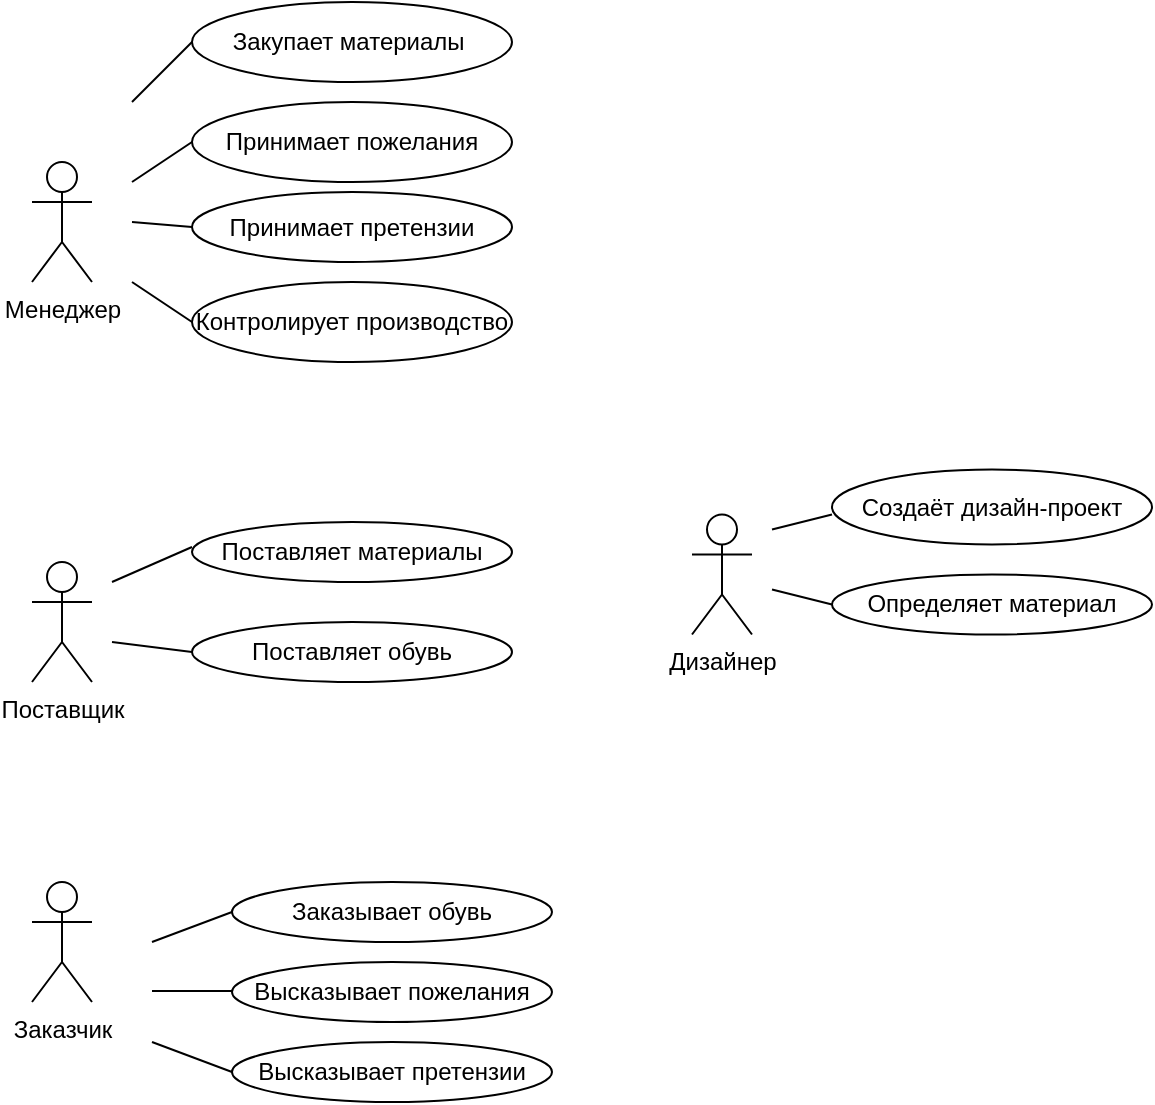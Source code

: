 <mxfile version="15.3.0" type="device"><diagram id="rbPn6aWtASJ3D76DI43U" name="Page-1"><mxGraphModel dx="2062" dy="794" grid="1" gridSize="10" guides="1" tooltips="1" connect="1" arrows="1" fold="1" page="1" pageScale="1" pageWidth="827" pageHeight="1169" background="none" math="0" shadow="0"><root><mxCell id="0"/><mxCell id="1" parent="0"/><mxCell id="SoOGTyhPSGBBE9BSFK4O-1" value="Менеджер" style="shape=umlActor;verticalLabelPosition=bottom;verticalAlign=top;html=1;outlineConnect=0;" parent="1" vertex="1"><mxGeometry x="100" y="130" width="30" height="60" as="geometry"/></mxCell><mxCell id="SoOGTyhPSGBBE9BSFK4O-2" value="Дизайнер" style="shape=umlActor;verticalLabelPosition=bottom;verticalAlign=top;html=1;outlineConnect=0;" parent="1" vertex="1"><mxGeometry x="430" y="306.25" width="30" height="60" as="geometry"/></mxCell><mxCell id="SoOGTyhPSGBBE9BSFK4O-3" value="Поставщик" style="shape=umlActor;verticalLabelPosition=bottom;verticalAlign=top;html=1;outlineConnect=0;" parent="1" vertex="1"><mxGeometry x="100" y="330" width="30" height="60" as="geometry"/></mxCell><mxCell id="SoOGTyhPSGBBE9BSFK4O-5" value="Заказчик" style="shape=umlActor;verticalLabelPosition=bottom;verticalAlign=top;html=1;outlineConnect=0;" parent="1" vertex="1"><mxGeometry x="100" y="490" width="30" height="60" as="geometry"/></mxCell><mxCell id="SoOGTyhPSGBBE9BSFK4O-8" value="Закупает материалы&amp;nbsp;" style="ellipse;whiteSpace=wrap;html=1;" parent="1" vertex="1"><mxGeometry x="180" y="50" width="160" height="40" as="geometry"/></mxCell><mxCell id="SoOGTyhPSGBBE9BSFK4O-9" value="Принимает пожелания" style="ellipse;whiteSpace=wrap;html=1;" parent="1" vertex="1"><mxGeometry x="180" y="100" width="160" height="40" as="geometry"/></mxCell><mxCell id="SoOGTyhPSGBBE9BSFK4O-10" value="Принимает претензии" style="ellipse;whiteSpace=wrap;html=1;" parent="1" vertex="1"><mxGeometry x="180" y="145" width="160" height="35" as="geometry"/></mxCell><mxCell id="SoOGTyhPSGBBE9BSFK4O-11" value="Контролирует производство" style="ellipse;whiteSpace=wrap;html=1;" parent="1" vertex="1"><mxGeometry x="180" y="190" width="160" height="40" as="geometry"/></mxCell><mxCell id="SoOGTyhPSGBBE9BSFK4O-14" value="Поставляет обувь" style="ellipse;whiteSpace=wrap;html=1;" parent="1" vertex="1"><mxGeometry x="180" y="360" width="160" height="30" as="geometry"/></mxCell><mxCell id="SoOGTyhPSGBBE9BSFK4O-15" value="Поставляет материалы" style="ellipse;whiteSpace=wrap;html=1;" parent="1" vertex="1"><mxGeometry x="180" y="310" width="160" height="30" as="geometry"/></mxCell><mxCell id="SoOGTyhPSGBBE9BSFK4O-16" value="Высказывает пожелания" style="ellipse;whiteSpace=wrap;html=1;" parent="1" vertex="1"><mxGeometry x="200" y="530" width="160" height="30" as="geometry"/></mxCell><mxCell id="SoOGTyhPSGBBE9BSFK4O-17" value="Заказывает обувь" style="ellipse;whiteSpace=wrap;html=1;" parent="1" vertex="1"><mxGeometry x="200" y="490" width="160" height="30" as="geometry"/></mxCell><mxCell id="SoOGTyhPSGBBE9BSFK4O-18" value="Высказывает претензии" style="ellipse;whiteSpace=wrap;html=1;" parent="1" vertex="1"><mxGeometry x="200" y="570" width="160" height="30" as="geometry"/></mxCell><mxCell id="SoOGTyhPSGBBE9BSFK4O-19" value="Определяет материал" style="ellipse;whiteSpace=wrap;html=1;" parent="1" vertex="1"><mxGeometry x="500" y="336.25" width="160" height="30" as="geometry"/></mxCell><mxCell id="SoOGTyhPSGBBE9BSFK4O-20" value="Создаёт дизайн-проект" style="ellipse;whiteSpace=wrap;html=1;" parent="1" vertex="1"><mxGeometry x="500" y="283.75" width="160" height="37.5" as="geometry"/></mxCell><mxCell id="SoOGTyhPSGBBE9BSFK4O-24" value="" style="endArrow=none;html=1;entryX=0;entryY=0.5;entryDx=0;entryDy=0;" parent="1" target="SoOGTyhPSGBBE9BSFK4O-11" edge="1"><mxGeometry width="50" height="50" relative="1" as="geometry"><mxPoint x="150" y="190" as="sourcePoint"/><mxPoint x="180" y="200" as="targetPoint"/></mxGeometry></mxCell><mxCell id="SoOGTyhPSGBBE9BSFK4O-25" value="" style="endArrow=none;html=1;" parent="1" edge="1"><mxGeometry width="50" height="50" relative="1" as="geometry"><mxPoint x="150" y="140" as="sourcePoint"/><mxPoint x="180" y="120" as="targetPoint"/></mxGeometry></mxCell><mxCell id="SoOGTyhPSGBBE9BSFK4O-26" value="" style="endArrow=none;html=1;entryX=0;entryY=0.5;entryDx=0;entryDy=0;" parent="1" target="SoOGTyhPSGBBE9BSFK4O-10" edge="1"><mxGeometry width="50" height="50" relative="1" as="geometry"><mxPoint x="150" y="160" as="sourcePoint"/><mxPoint x="180" y="155" as="targetPoint"/></mxGeometry></mxCell><mxCell id="SoOGTyhPSGBBE9BSFK4O-28" value="" style="endArrow=none;html=1;entryX=0;entryY=0.5;entryDx=0;entryDy=0;" parent="1" target="SoOGTyhPSGBBE9BSFK4O-8" edge="1"><mxGeometry width="50" height="50" relative="1" as="geometry"><mxPoint x="150" y="100" as="sourcePoint"/><mxPoint x="180" y="62.5" as="targetPoint"/></mxGeometry></mxCell><mxCell id="SoOGTyhPSGBBE9BSFK4O-29" value="" style="endArrow=none;html=1;" parent="1" edge="1"><mxGeometry width="50" height="50" relative="1" as="geometry"><mxPoint x="140" y="340" as="sourcePoint"/><mxPoint x="180" y="322.5" as="targetPoint"/></mxGeometry></mxCell><mxCell id="SoOGTyhPSGBBE9BSFK4O-30" value="" style="endArrow=none;html=1;entryX=0;entryY=0.5;entryDx=0;entryDy=0;" parent="1" target="SoOGTyhPSGBBE9BSFK4O-14" edge="1"><mxGeometry width="50" height="50" relative="1" as="geometry"><mxPoint x="140" y="370" as="sourcePoint"/><mxPoint x="180" y="370" as="targetPoint"/></mxGeometry></mxCell><mxCell id="SoOGTyhPSGBBE9BSFK4O-31" value="" style="endArrow=none;html=1;entryX=0;entryY=0.5;entryDx=0;entryDy=0;" parent="1" target="SoOGTyhPSGBBE9BSFK4O-17" edge="1"><mxGeometry width="50" height="50" relative="1" as="geometry"><mxPoint x="160" y="520" as="sourcePoint"/><mxPoint x="200" y="510" as="targetPoint"/></mxGeometry></mxCell><mxCell id="SoOGTyhPSGBBE9BSFK4O-32" value="" style="endArrow=none;html=1;" parent="1" edge="1"><mxGeometry width="50" height="50" relative="1" as="geometry"><mxPoint x="160" y="544.5" as="sourcePoint"/><mxPoint x="200" y="544.5" as="targetPoint"/></mxGeometry></mxCell><mxCell id="SoOGTyhPSGBBE9BSFK4O-33" value="" style="endArrow=none;html=1;entryX=0;entryY=0.5;entryDx=0;entryDy=0;" parent="1" target="SoOGTyhPSGBBE9BSFK4O-18" edge="1"><mxGeometry width="50" height="50" relative="1" as="geometry"><mxPoint x="160" y="570" as="sourcePoint"/><mxPoint x="200" y="580" as="targetPoint"/></mxGeometry></mxCell><mxCell id="SoOGTyhPSGBBE9BSFK4O-34" value="" style="endArrow=none;html=1;" parent="1" edge="1"><mxGeometry width="50" height="50" relative="1" as="geometry"><mxPoint x="470" y="313.75" as="sourcePoint"/><mxPoint x="500" y="306.25" as="targetPoint"/></mxGeometry></mxCell><mxCell id="SoOGTyhPSGBBE9BSFK4O-35" value="" style="endArrow=none;html=1;entryX=0;entryY=0.5;entryDx=0;entryDy=0;" parent="1" target="SoOGTyhPSGBBE9BSFK4O-19" edge="1"><mxGeometry width="50" height="50" relative="1" as="geometry"><mxPoint x="470" y="343.75" as="sourcePoint"/><mxPoint x="500" y="343.75" as="targetPoint"/></mxGeometry></mxCell></root></mxGraphModel></diagram></mxfile>